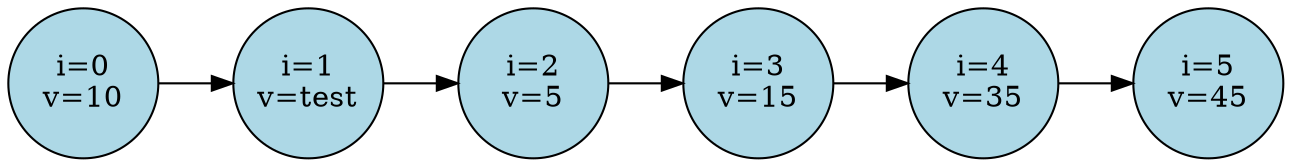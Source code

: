 digraph {
graph [
  rankdir=LR
];
node [
  style=filled,
  fillcolor=lightblue,
  shape=circle,
  fixedsize=true,
  width=1
];
edge [
  arrowsize=1,
  color=black
];

9793056 [
  label="i=0\nv=10"
];
9793088 [
  label="i=1\nv=test"
];
9793120 [
  label="i=2\nv=5"
];
9793152 [
  label="i=3\nv=15"
];
9793184 [
  label="i=4\nv=35"
];
9793216 [
  label="i=5\nv=45"
];
9793056 -> 9793088 [

];
9793088 -> 9793120 [

];
9793120 -> 9793152 [

];
9793152 -> 9793184 [

];
9793184 -> 9793216 [

];
}
